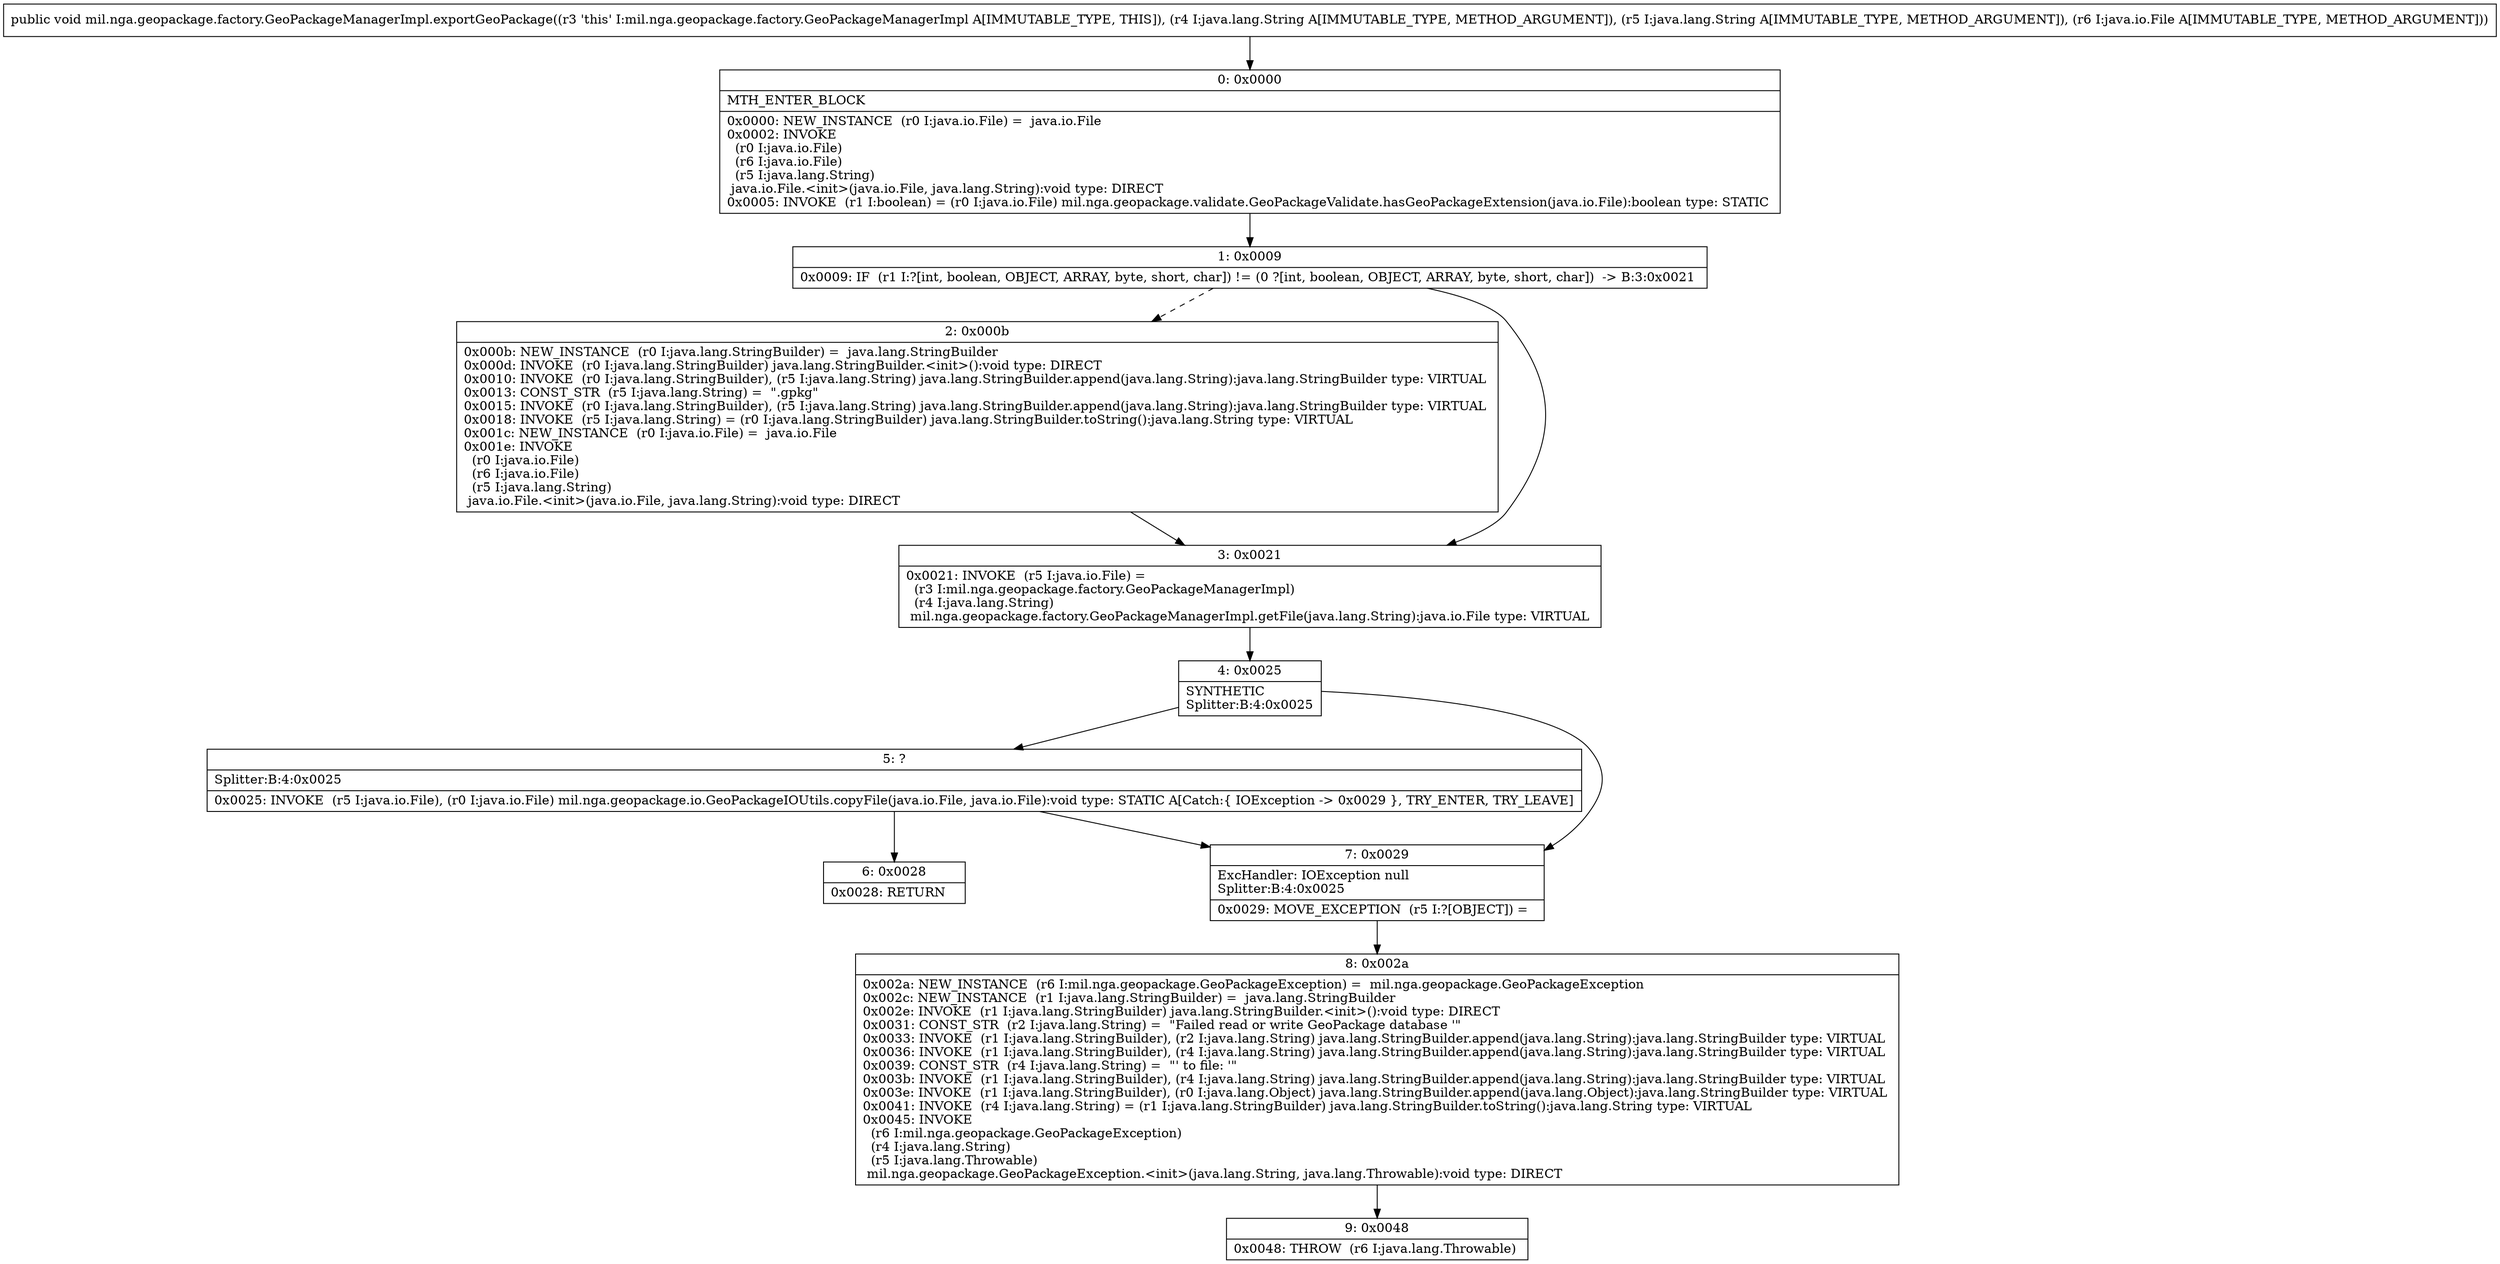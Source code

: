 digraph "CFG formil.nga.geopackage.factory.GeoPackageManagerImpl.exportGeoPackage(Ljava\/lang\/String;Ljava\/lang\/String;Ljava\/io\/File;)V" {
Node_0 [shape=record,label="{0\:\ 0x0000|MTH_ENTER_BLOCK\l|0x0000: NEW_INSTANCE  (r0 I:java.io.File) =  java.io.File \l0x0002: INVOKE  \l  (r0 I:java.io.File)\l  (r6 I:java.io.File)\l  (r5 I:java.lang.String)\l java.io.File.\<init\>(java.io.File, java.lang.String):void type: DIRECT \l0x0005: INVOKE  (r1 I:boolean) = (r0 I:java.io.File) mil.nga.geopackage.validate.GeoPackageValidate.hasGeoPackageExtension(java.io.File):boolean type: STATIC \l}"];
Node_1 [shape=record,label="{1\:\ 0x0009|0x0009: IF  (r1 I:?[int, boolean, OBJECT, ARRAY, byte, short, char]) != (0 ?[int, boolean, OBJECT, ARRAY, byte, short, char])  \-\> B:3:0x0021 \l}"];
Node_2 [shape=record,label="{2\:\ 0x000b|0x000b: NEW_INSTANCE  (r0 I:java.lang.StringBuilder) =  java.lang.StringBuilder \l0x000d: INVOKE  (r0 I:java.lang.StringBuilder) java.lang.StringBuilder.\<init\>():void type: DIRECT \l0x0010: INVOKE  (r0 I:java.lang.StringBuilder), (r5 I:java.lang.String) java.lang.StringBuilder.append(java.lang.String):java.lang.StringBuilder type: VIRTUAL \l0x0013: CONST_STR  (r5 I:java.lang.String) =  \".gpkg\" \l0x0015: INVOKE  (r0 I:java.lang.StringBuilder), (r5 I:java.lang.String) java.lang.StringBuilder.append(java.lang.String):java.lang.StringBuilder type: VIRTUAL \l0x0018: INVOKE  (r5 I:java.lang.String) = (r0 I:java.lang.StringBuilder) java.lang.StringBuilder.toString():java.lang.String type: VIRTUAL \l0x001c: NEW_INSTANCE  (r0 I:java.io.File) =  java.io.File \l0x001e: INVOKE  \l  (r0 I:java.io.File)\l  (r6 I:java.io.File)\l  (r5 I:java.lang.String)\l java.io.File.\<init\>(java.io.File, java.lang.String):void type: DIRECT \l}"];
Node_3 [shape=record,label="{3\:\ 0x0021|0x0021: INVOKE  (r5 I:java.io.File) = \l  (r3 I:mil.nga.geopackage.factory.GeoPackageManagerImpl)\l  (r4 I:java.lang.String)\l mil.nga.geopackage.factory.GeoPackageManagerImpl.getFile(java.lang.String):java.io.File type: VIRTUAL \l}"];
Node_4 [shape=record,label="{4\:\ 0x0025|SYNTHETIC\lSplitter:B:4:0x0025\l}"];
Node_5 [shape=record,label="{5\:\ ?|Splitter:B:4:0x0025\l|0x0025: INVOKE  (r5 I:java.io.File), (r0 I:java.io.File) mil.nga.geopackage.io.GeoPackageIOUtils.copyFile(java.io.File, java.io.File):void type: STATIC A[Catch:\{ IOException \-\> 0x0029 \}, TRY_ENTER, TRY_LEAVE]\l}"];
Node_6 [shape=record,label="{6\:\ 0x0028|0x0028: RETURN   \l}"];
Node_7 [shape=record,label="{7\:\ 0x0029|ExcHandler: IOException null\lSplitter:B:4:0x0025\l|0x0029: MOVE_EXCEPTION  (r5 I:?[OBJECT]) =  \l}"];
Node_8 [shape=record,label="{8\:\ 0x002a|0x002a: NEW_INSTANCE  (r6 I:mil.nga.geopackage.GeoPackageException) =  mil.nga.geopackage.GeoPackageException \l0x002c: NEW_INSTANCE  (r1 I:java.lang.StringBuilder) =  java.lang.StringBuilder \l0x002e: INVOKE  (r1 I:java.lang.StringBuilder) java.lang.StringBuilder.\<init\>():void type: DIRECT \l0x0031: CONST_STR  (r2 I:java.lang.String) =  \"Failed read or write GeoPackage database '\" \l0x0033: INVOKE  (r1 I:java.lang.StringBuilder), (r2 I:java.lang.String) java.lang.StringBuilder.append(java.lang.String):java.lang.StringBuilder type: VIRTUAL \l0x0036: INVOKE  (r1 I:java.lang.StringBuilder), (r4 I:java.lang.String) java.lang.StringBuilder.append(java.lang.String):java.lang.StringBuilder type: VIRTUAL \l0x0039: CONST_STR  (r4 I:java.lang.String) =  \"' to file: '\" \l0x003b: INVOKE  (r1 I:java.lang.StringBuilder), (r4 I:java.lang.String) java.lang.StringBuilder.append(java.lang.String):java.lang.StringBuilder type: VIRTUAL \l0x003e: INVOKE  (r1 I:java.lang.StringBuilder), (r0 I:java.lang.Object) java.lang.StringBuilder.append(java.lang.Object):java.lang.StringBuilder type: VIRTUAL \l0x0041: INVOKE  (r4 I:java.lang.String) = (r1 I:java.lang.StringBuilder) java.lang.StringBuilder.toString():java.lang.String type: VIRTUAL \l0x0045: INVOKE  \l  (r6 I:mil.nga.geopackage.GeoPackageException)\l  (r4 I:java.lang.String)\l  (r5 I:java.lang.Throwable)\l mil.nga.geopackage.GeoPackageException.\<init\>(java.lang.String, java.lang.Throwable):void type: DIRECT \l}"];
Node_9 [shape=record,label="{9\:\ 0x0048|0x0048: THROW  (r6 I:java.lang.Throwable) \l}"];
MethodNode[shape=record,label="{public void mil.nga.geopackage.factory.GeoPackageManagerImpl.exportGeoPackage((r3 'this' I:mil.nga.geopackage.factory.GeoPackageManagerImpl A[IMMUTABLE_TYPE, THIS]), (r4 I:java.lang.String A[IMMUTABLE_TYPE, METHOD_ARGUMENT]), (r5 I:java.lang.String A[IMMUTABLE_TYPE, METHOD_ARGUMENT]), (r6 I:java.io.File A[IMMUTABLE_TYPE, METHOD_ARGUMENT])) }"];
MethodNode -> Node_0;
Node_0 -> Node_1;
Node_1 -> Node_2[style=dashed];
Node_1 -> Node_3;
Node_2 -> Node_3;
Node_3 -> Node_4;
Node_4 -> Node_5;
Node_4 -> Node_7;
Node_5 -> Node_6;
Node_5 -> Node_7;
Node_7 -> Node_8;
Node_8 -> Node_9;
}

